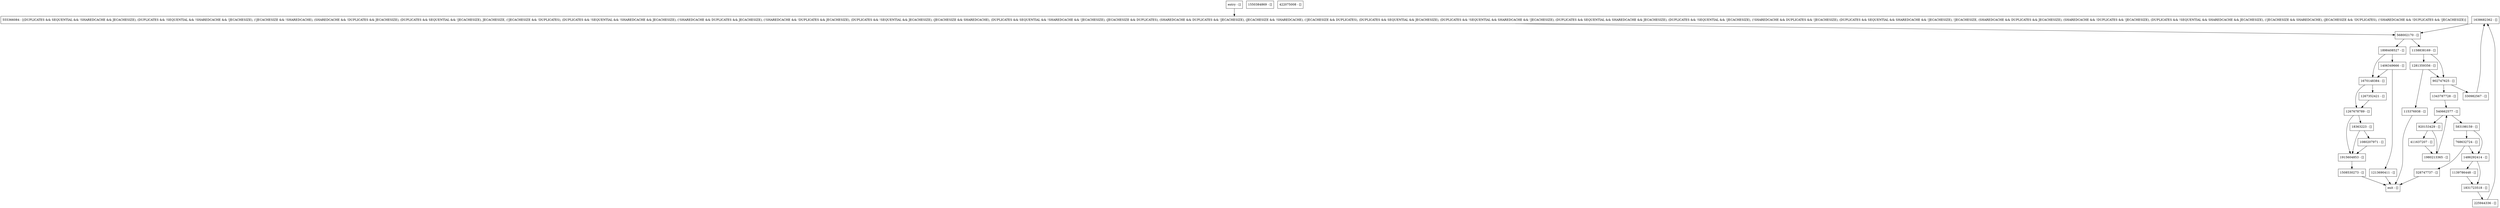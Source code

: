 digraph convertDin {
node [shape=record];
1638682362 [label="1638682362 - []"];
920153429 [label="920153429 - []"];
1898408527 [label="1898408527 - []"];
1670148384 [label="1670148384 - []"];
902747625 [label="902747625 - []"];
1267678789 [label="1267678789 - []"];
1508530273 [label="1508530273 - []"];
1831723518 [label="1831723518 - []"];
225944336 [label="225944336 - []"];
583198159 [label="583198159 - []"];
328747737 [label="328747737 - []"];
1486292414 [label="1486292414 - []"];
1915604853 [label="1915604853 - []"];
1406349666 [label="1406349666 - []"];
1550384869 [label="1550384869 - []"];
540662577 [label="540662577 - []"];
1158838169 [label="1158838169 - []"];
768632724 [label="768632724 - []"];
555366084 [label="555366084 - [(DUPLICATES && SEQUENTIAL && !SHAREDCACHE && JECACHESIZE), (DUPLICATES && !SEQUENTIAL && !SHAREDCACHE && !JECACHESIZE), (!JECACHESIZE && !SHAREDCACHE), (SHAREDCACHE && !DUPLICATES && JECACHESIZE), (DUPLICATES && SEQUENTIAL && !JECACHESIZE), JECACHESIZE, (!JECACHESIZE && !DUPLICATES), (DUPLICATES && !SEQUENTIAL && !SHAREDCACHE && JECACHESIZE), (!SHAREDCACHE && DUPLICATES && JECACHESIZE), (!SHAREDCACHE && !DUPLICATES && JECACHESIZE), (DUPLICATES && !SEQUENTIAL && JECACHESIZE), (JECACHESIZE && SHAREDCACHE), (DUPLICATES && SEQUENTIAL && !SHAREDCACHE && !JECACHESIZE), (JECACHESIZE && DUPLICATES), (SHAREDCACHE && DUPLICATES && !JECACHESIZE), (JECACHESIZE && !SHAREDCACHE), (!JECACHESIZE && DUPLICATES), (DUPLICATES && SEQUENTIAL && JECACHESIZE), (DUPLICATES && !SEQUENTIAL && SHAREDCACHE && !JECACHESIZE), (DUPLICATES && SEQUENTIAL && SHAREDCACHE && JECACHESIZE), (DUPLICATES && !SEQUENTIAL && !JECACHESIZE), (!SHAREDCACHE && DUPLICATES && !JECACHESIZE), (DUPLICATES && SEQUENTIAL && SHAREDCACHE && !JECACHESIZE), !JECACHESIZE, (SHAREDCACHE && DUPLICATES && JECACHESIZE), (SHAREDCACHE && !DUPLICATES && !JECACHESIZE), (DUPLICATES && !SEQUENTIAL && SHAREDCACHE && JECACHESIZE), (!JECACHESIZE && SHAREDCACHE), (JECACHESIZE && !DUPLICATES), (!SHAREDCACHE && !DUPLICATES && !JECACHESIZE)]"];
568002170 [label="568002170 - []"];
18363223 [label="18363223 - []"];
115376938 [label="115376938 - []"];
330982567 [label="330982567 - []"];
1213690411 [label="1213690411 - []"];
1267352421 [label="1267352421 - []"];
1980213365 [label="1980213365 - []"];
411637207 [label="411637207 - []"];
entry [label="entry - []"];
exit [label="exit - []"];
1080207971 [label="1080207971 - []"];
1139786448 [label="1139786448 - []"];
1281359356 [label="1281359356 - []"];
1343787728 [label="1343787728 - []"];
422075008 [label="422075008 - []"];
entry;
exit;
1638682362 -> 568002170;
920153429 -> 1980213365;
920153429 -> 411637207;
1898408527 -> 1670148384;
1898408527 -> 1406349666;
1670148384 -> 1267352421;
1670148384 -> 1267678789;
902747625 -> 330982567;
902747625 -> 1343787728;
1267678789 -> 18363223;
1267678789 -> 1915604853;
1508530273 -> exit;
1831723518 -> 225944336;
225944336 -> 1638682362;
583198159 -> 768632724;
583198159 -> 1486292414;
328747737 -> exit;
1486292414 -> 1139786448;
1486292414 -> 1831723518;
1915604853 -> 1508530273;
1406349666 -> 1670148384;
1406349666 -> 1213690411;
540662577 -> 583198159;
540662577 -> 920153429;
1158838169 -> 902747625;
1158838169 -> 1281359356;
768632724 -> 328747737;
768632724 -> 1486292414;
555366084 -> 568002170;
568002170 -> 1158838169;
568002170 -> 1898408527;
18363223 -> 1080207971;
18363223 -> 1915604853;
115376938 -> exit;
330982567 -> 1638682362;
1213690411 -> exit;
1267352421 -> 1267678789;
1980213365 -> 540662577;
411637207 -> 1980213365;
entry -> 555366084;
1080207971 -> 1915604853;
1139786448 -> 1831723518;
1281359356 -> 115376938;
1281359356 -> 902747625;
1343787728 -> 540662577;
}
